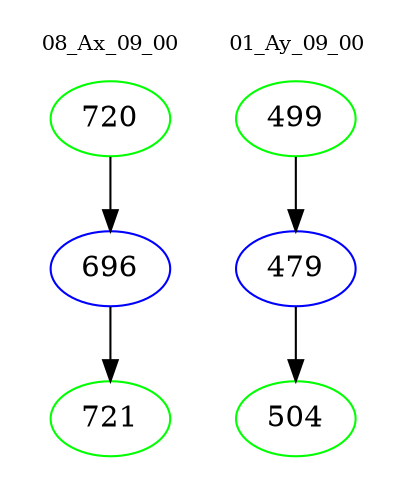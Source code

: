 digraph{
subgraph cluster_0 {
color = white
label = "08_Ax_09_00";
fontsize=10;
T0_720 [label="720", color="green"]
T0_720 -> T0_696 [color="black"]
T0_696 [label="696", color="blue"]
T0_696 -> T0_721 [color="black"]
T0_721 [label="721", color="green"]
}
subgraph cluster_1 {
color = white
label = "01_Ay_09_00";
fontsize=10;
T1_499 [label="499", color="green"]
T1_499 -> T1_479 [color="black"]
T1_479 [label="479", color="blue"]
T1_479 -> T1_504 [color="black"]
T1_504 [label="504", color="green"]
}
}
